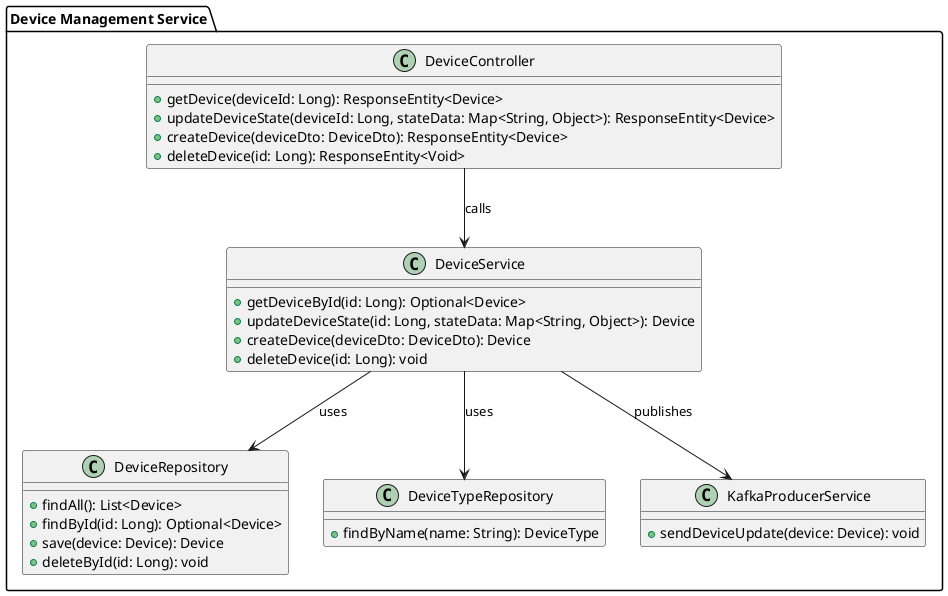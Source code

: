@startuml

package "Device Management Service" {
    class DeviceController {
        +getDevice(deviceId: Long): ResponseEntity<Device>
        +updateDeviceState(deviceId: Long, stateData: Map<String, Object>): ResponseEntity<Device>
        +createDevice(deviceDto: DeviceDto): ResponseEntity<Device>
        +deleteDevice(id: Long): ResponseEntity<Void>
    }

    class DeviceService {
        +getDeviceById(id: Long): Optional<Device>
        +updateDeviceState(id: Long, stateData: Map<String, Object>): Device
        +createDevice(deviceDto: DeviceDto): Device
        +deleteDevice(id: Long): void
    }

    class DeviceRepository {
        +findAll(): List<Device>
        +findById(id: Long): Optional<Device>
        +save(device: Device): Device
        +deleteById(id: Long): void
    }

    class DeviceTypeRepository {
        +findByName(name: String): DeviceType
    }

    class KafkaProducerService {
        +sendDeviceUpdate(device: Device): void
    }

    DeviceController --> DeviceService : calls
    DeviceService --> DeviceRepository : uses
    DeviceService --> DeviceTypeRepository : uses
    DeviceService --> KafkaProducerService : publishes
}

@enduml
